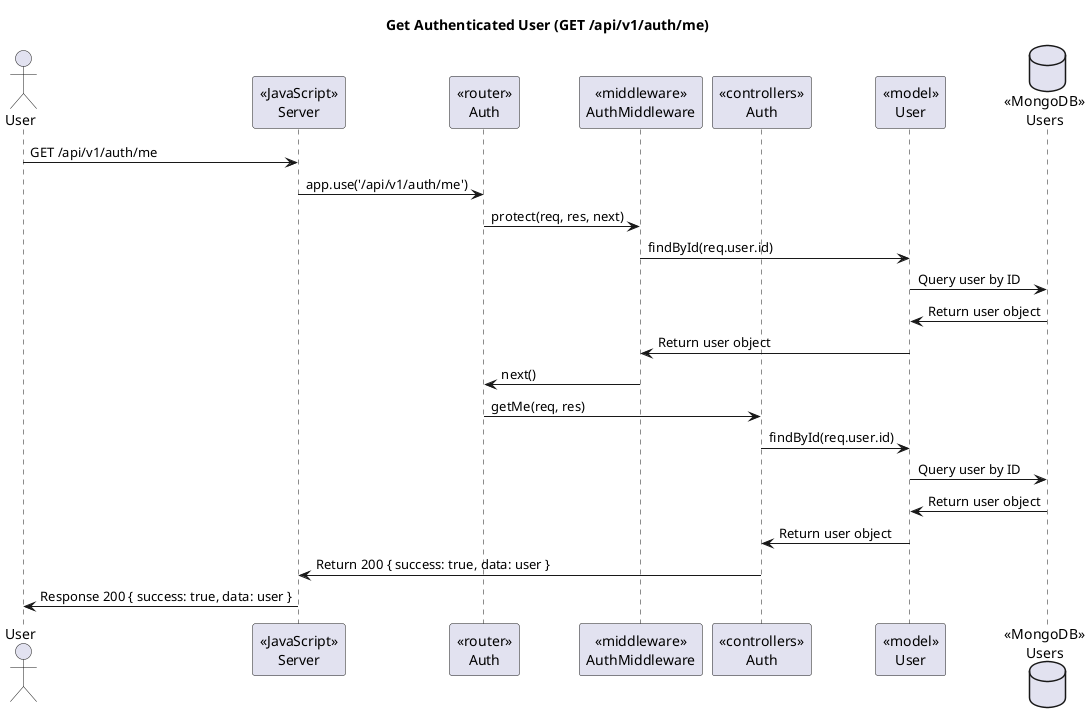 @startuml Get Me
title Get Authenticated User (GET /api/v1/auth/me)

actor User
participant "<<JavaScript>>\nServer" as Server
participant "<<router>>\nAuth" as RouterAuth
participant "<<middleware>>\nAuthMiddleware" as AuthMiddleware
participant "<<controllers>>\nAuth" as ControllerAuth
participant "<<model>>\nUser" as UserModel
database "<<MongoDB>>\nUsers" as DB_Users

User -> Server : GET /api/v1/auth/me
Server -> RouterAuth : app.use('/api/v1/auth/me')
RouterAuth -> AuthMiddleware : protect(req, res, next)

AuthMiddleware -> UserModel : findById(req.user.id)
UserModel -> DB_Users : Query user by ID
DB_Users -> UserModel : Return user object
UserModel -> AuthMiddleware : Return user object
AuthMiddleware -> RouterAuth : next()

RouterAuth -> ControllerAuth : getMe(req, res)
ControllerAuth -> UserModel : findById(req.user.id)
UserModel -> DB_Users : Query user by ID
DB_Users -> UserModel : Return user object
UserModel -> ControllerAuth : Return user object

ControllerAuth -> Server : Return 200 { success: true, data: user }
Server -> User : Response 200 { success: true, data: user }

@enduml
